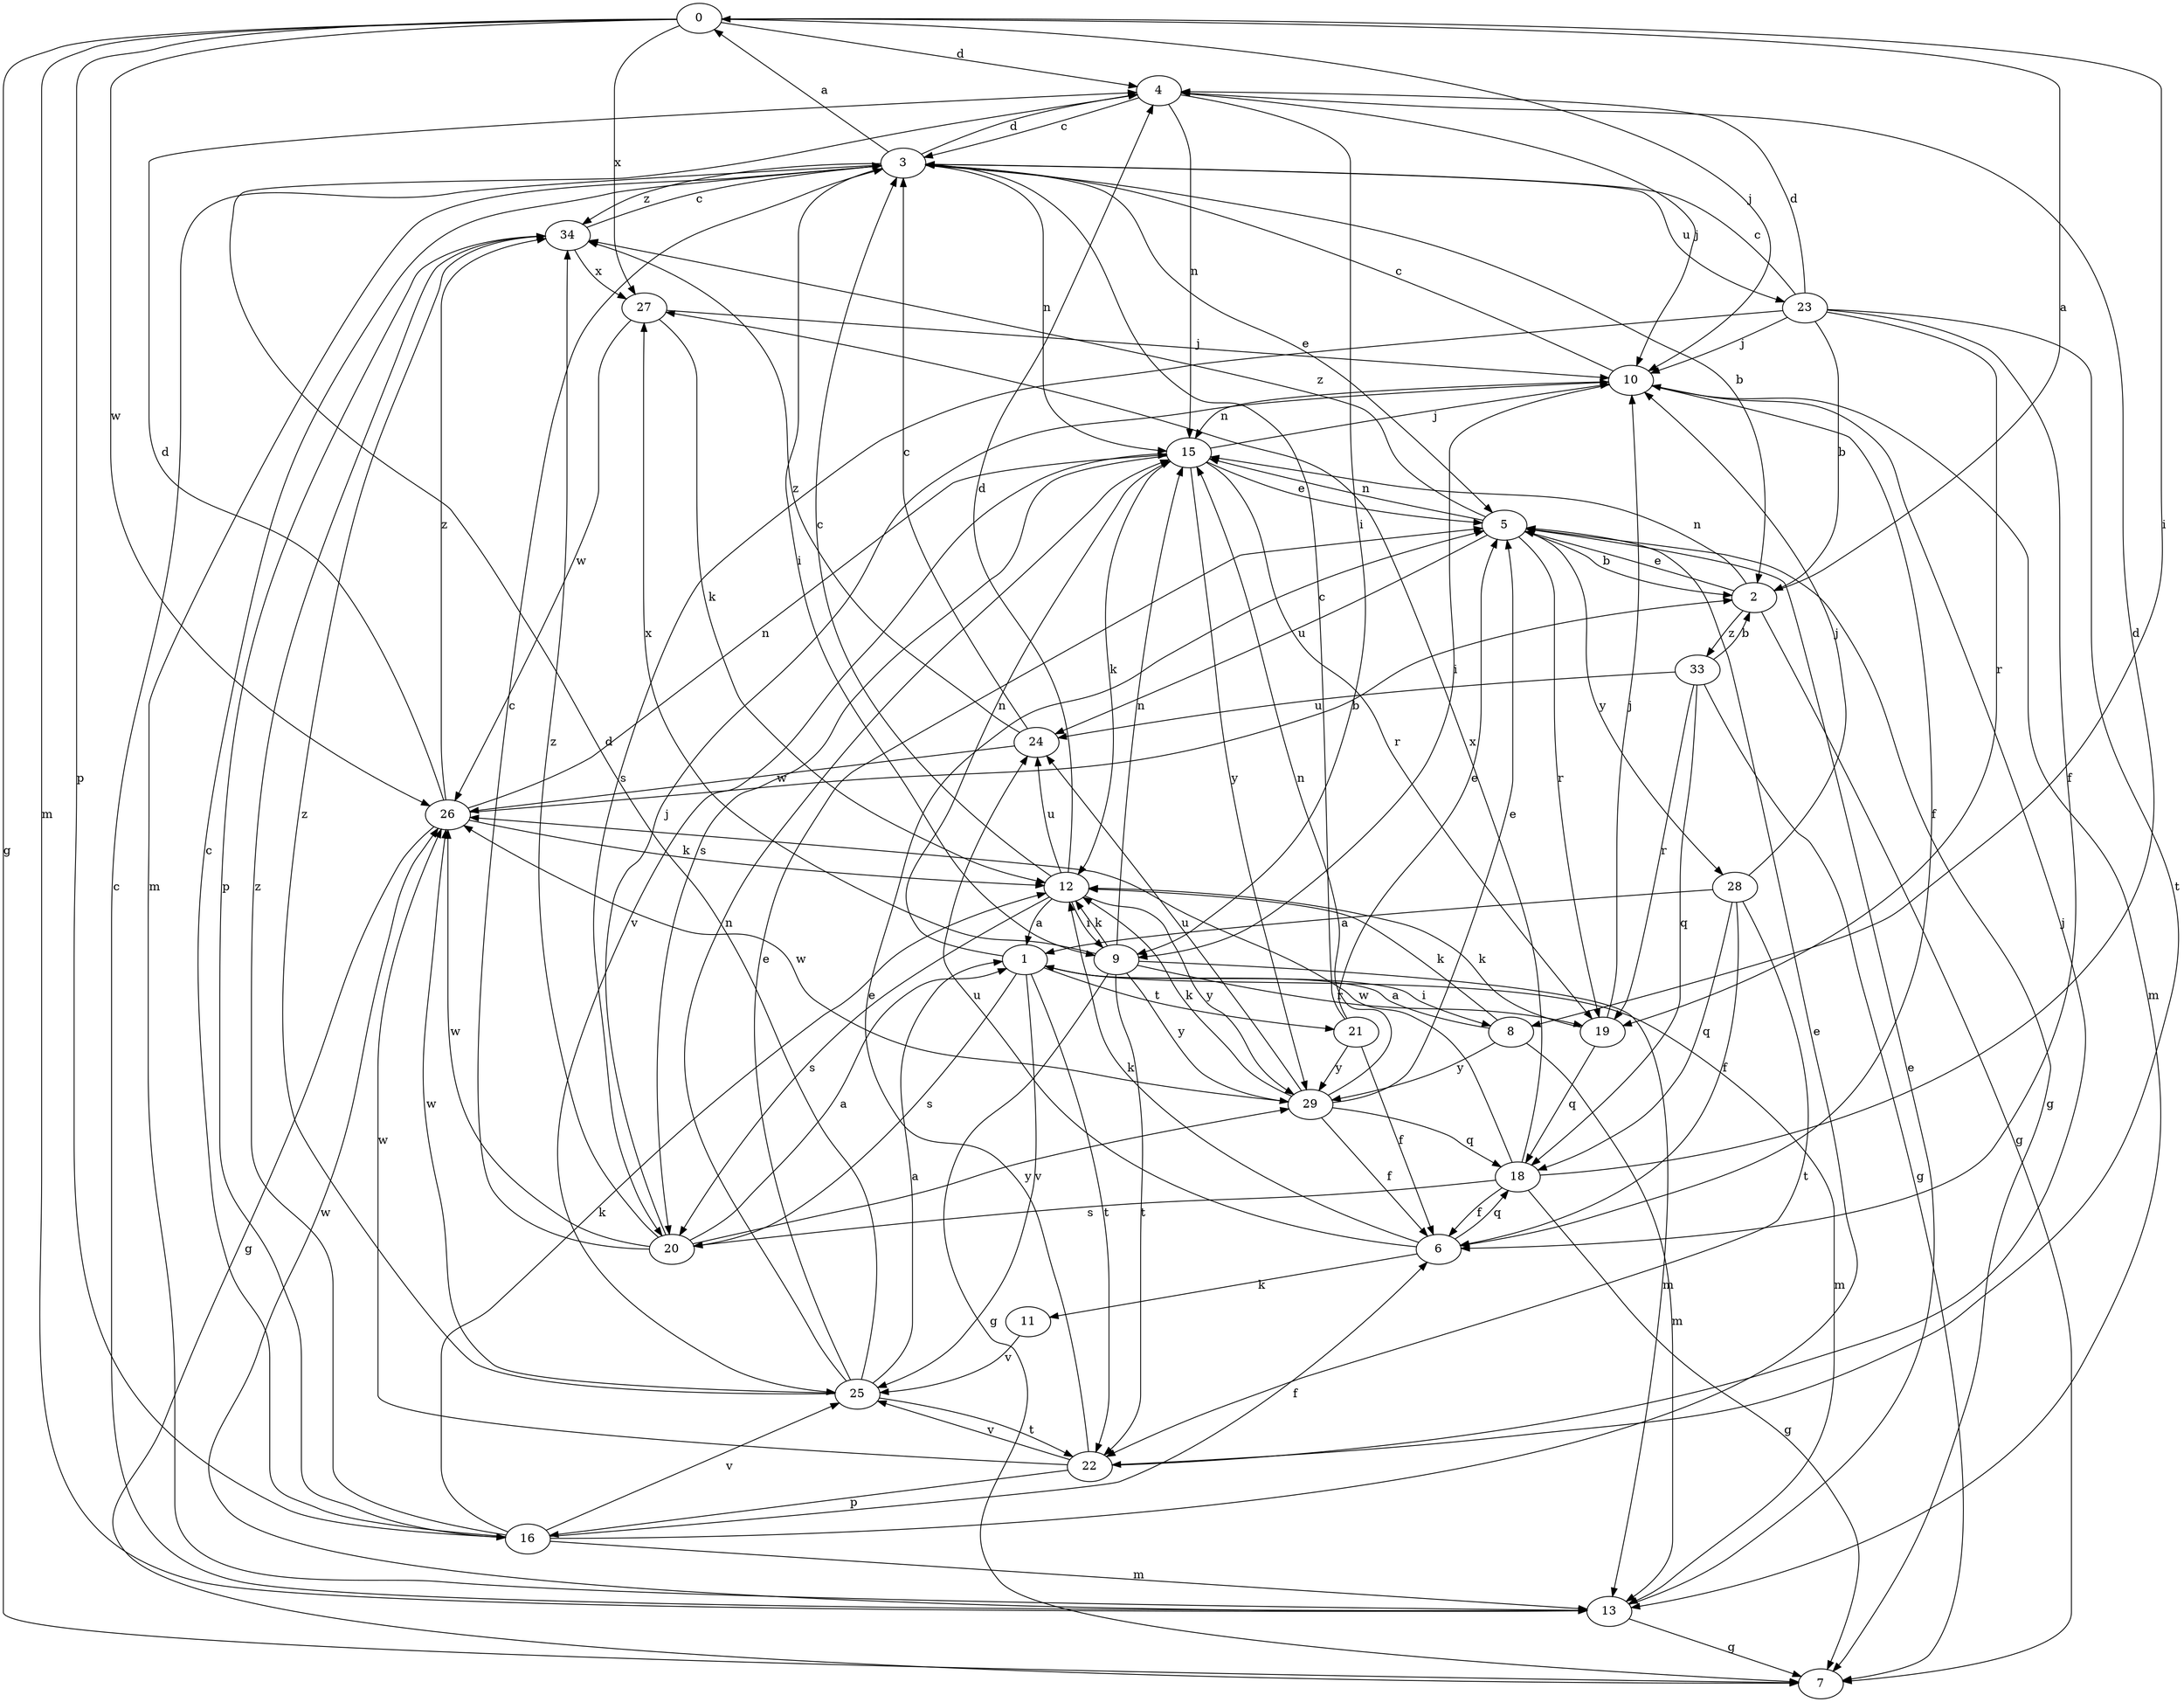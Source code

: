 strict digraph  {
0;
1;
2;
3;
4;
5;
6;
7;
8;
9;
10;
11;
12;
13;
15;
16;
18;
19;
20;
21;
22;
23;
24;
25;
26;
27;
28;
29;
33;
34;
0 -> 4  [label=d];
0 -> 7  [label=g];
0 -> 8  [label=i];
0 -> 10  [label=j];
0 -> 13  [label=m];
0 -> 16  [label=p];
0 -> 26  [label=w];
0 -> 27  [label=x];
1 -> 8  [label=i];
1 -> 13  [label=m];
1 -> 15  [label=n];
1 -> 20  [label=s];
1 -> 21  [label=t];
1 -> 22  [label=t];
1 -> 25  [label=v];
2 -> 0  [label=a];
2 -> 5  [label=e];
2 -> 7  [label=g];
2 -> 15  [label=n];
2 -> 33  [label=z];
3 -> 0  [label=a];
3 -> 2  [label=b];
3 -> 4  [label=d];
3 -> 5  [label=e];
3 -> 9  [label=i];
3 -> 13  [label=m];
3 -> 15  [label=n];
3 -> 23  [label=u];
3 -> 34  [label=z];
4 -> 3  [label=c];
4 -> 9  [label=i];
4 -> 10  [label=j];
4 -> 15  [label=n];
5 -> 2  [label=b];
5 -> 7  [label=g];
5 -> 15  [label=n];
5 -> 19  [label=r];
5 -> 24  [label=u];
5 -> 28  [label=y];
5 -> 34  [label=z];
6 -> 11  [label=k];
6 -> 12  [label=k];
6 -> 18  [label=q];
6 -> 24  [label=u];
8 -> 1  [label=a];
8 -> 12  [label=k];
8 -> 13  [label=m];
8 -> 29  [label=y];
9 -> 7  [label=g];
9 -> 12  [label=k];
9 -> 13  [label=m];
9 -> 15  [label=n];
9 -> 19  [label=r];
9 -> 22  [label=t];
9 -> 27  [label=x];
9 -> 29  [label=y];
10 -> 3  [label=c];
10 -> 6  [label=f];
10 -> 9  [label=i];
10 -> 13  [label=m];
10 -> 15  [label=n];
11 -> 25  [label=v];
12 -> 1  [label=a];
12 -> 3  [label=c];
12 -> 4  [label=d];
12 -> 9  [label=i];
12 -> 20  [label=s];
12 -> 24  [label=u];
12 -> 29  [label=y];
13 -> 3  [label=c];
13 -> 5  [label=e];
13 -> 7  [label=g];
13 -> 26  [label=w];
15 -> 5  [label=e];
15 -> 10  [label=j];
15 -> 12  [label=k];
15 -> 19  [label=r];
15 -> 20  [label=s];
15 -> 25  [label=v];
15 -> 29  [label=y];
16 -> 3  [label=c];
16 -> 5  [label=e];
16 -> 6  [label=f];
16 -> 12  [label=k];
16 -> 13  [label=m];
16 -> 25  [label=v];
16 -> 34  [label=z];
18 -> 4  [label=d];
18 -> 6  [label=f];
18 -> 7  [label=g];
18 -> 20  [label=s];
18 -> 26  [label=w];
18 -> 27  [label=x];
19 -> 10  [label=j];
19 -> 12  [label=k];
19 -> 18  [label=q];
20 -> 1  [label=a];
20 -> 3  [label=c];
20 -> 10  [label=j];
20 -> 26  [label=w];
20 -> 29  [label=y];
20 -> 34  [label=z];
21 -> 3  [label=c];
21 -> 5  [label=e];
21 -> 6  [label=f];
21 -> 29  [label=y];
22 -> 5  [label=e];
22 -> 10  [label=j];
22 -> 16  [label=p];
22 -> 25  [label=v];
22 -> 26  [label=w];
23 -> 2  [label=b];
23 -> 3  [label=c];
23 -> 4  [label=d];
23 -> 6  [label=f];
23 -> 10  [label=j];
23 -> 19  [label=r];
23 -> 20  [label=s];
23 -> 22  [label=t];
24 -> 3  [label=c];
24 -> 26  [label=w];
24 -> 34  [label=z];
25 -> 1  [label=a];
25 -> 4  [label=d];
25 -> 5  [label=e];
25 -> 15  [label=n];
25 -> 22  [label=t];
25 -> 26  [label=w];
25 -> 34  [label=z];
26 -> 2  [label=b];
26 -> 4  [label=d];
26 -> 7  [label=g];
26 -> 12  [label=k];
26 -> 15  [label=n];
26 -> 34  [label=z];
27 -> 10  [label=j];
27 -> 12  [label=k];
27 -> 26  [label=w];
28 -> 1  [label=a];
28 -> 6  [label=f];
28 -> 10  [label=j];
28 -> 18  [label=q];
28 -> 22  [label=t];
29 -> 5  [label=e];
29 -> 6  [label=f];
29 -> 12  [label=k];
29 -> 15  [label=n];
29 -> 18  [label=q];
29 -> 24  [label=u];
29 -> 26  [label=w];
33 -> 2  [label=b];
33 -> 7  [label=g];
33 -> 18  [label=q];
33 -> 19  [label=r];
33 -> 24  [label=u];
34 -> 3  [label=c];
34 -> 16  [label=p];
34 -> 27  [label=x];
}
